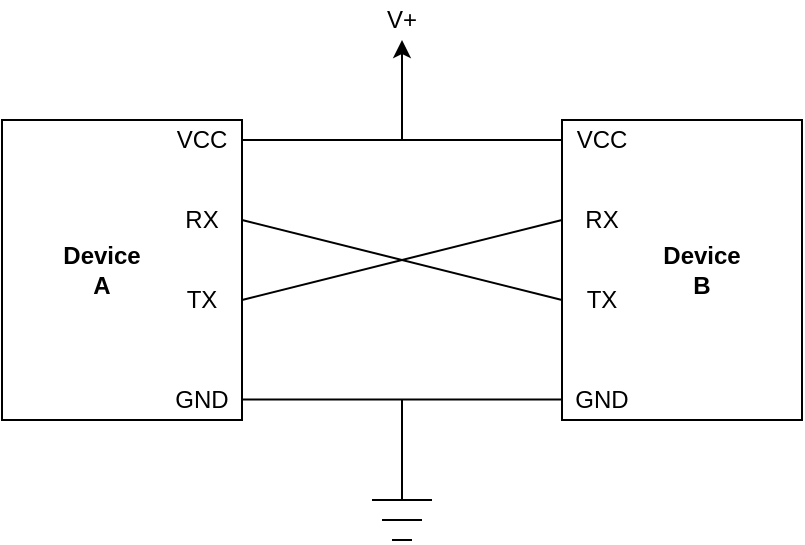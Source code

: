 <mxfile version="14.8.5" type="device"><diagram id="J1zIRh766nHkilYn60wb" name="Page-1"><mxGraphModel dx="1052" dy="593" grid="1" gridSize="10" guides="1" tooltips="1" connect="1" arrows="1" fold="1" page="1" pageScale="1" pageWidth="850" pageHeight="1100" math="0" shadow="0"><root><mxCell id="0"/><mxCell id="1" parent="0"/><mxCell id="oiPDUKRB-7gTJqPGoNmZ-1" value="" style="rounded=0;whiteSpace=wrap;html=1;" vertex="1" parent="1"><mxGeometry x="90" y="240" width="120" height="150" as="geometry"/></mxCell><mxCell id="oiPDUKRB-7gTJqPGoNmZ-2" value="" style="rounded=0;whiteSpace=wrap;html=1;" vertex="1" parent="1"><mxGeometry x="370" y="240" width="120" height="150" as="geometry"/></mxCell><mxCell id="oiPDUKRB-7gTJqPGoNmZ-3" value="VCC" style="text;html=1;strokeColor=none;fillColor=none;align=center;verticalAlign=middle;whiteSpace=wrap;rounded=0;" vertex="1" parent="1"><mxGeometry x="170" y="240" width="40" height="20" as="geometry"/></mxCell><mxCell id="oiPDUKRB-7gTJqPGoNmZ-4" value="VCC" style="text;html=1;strokeColor=none;fillColor=none;align=center;verticalAlign=middle;whiteSpace=wrap;rounded=0;" vertex="1" parent="1"><mxGeometry x="370" y="240" width="40" height="20" as="geometry"/></mxCell><mxCell id="oiPDUKRB-7gTJqPGoNmZ-5" value="GND" style="text;html=1;strokeColor=none;fillColor=none;align=center;verticalAlign=middle;whiteSpace=wrap;rounded=0;" vertex="1" parent="1"><mxGeometry x="370" y="370" width="40" height="20" as="geometry"/></mxCell><mxCell id="oiPDUKRB-7gTJqPGoNmZ-7" value="GND" style="text;html=1;strokeColor=none;fillColor=none;align=center;verticalAlign=middle;whiteSpace=wrap;rounded=0;" vertex="1" parent="1"><mxGeometry x="170" y="370" width="40" height="20" as="geometry"/></mxCell><mxCell id="oiPDUKRB-7gTJqPGoNmZ-9" value="" style="endArrow=none;html=1;strokeColor=#000000;entryX=0;entryY=0.5;entryDx=0;entryDy=0;exitX=1;exitY=0.5;exitDx=0;exitDy=0;" edge="1" parent="1" source="oiPDUKRB-7gTJqPGoNmZ-3" target="oiPDUKRB-7gTJqPGoNmZ-4"><mxGeometry width="50" height="50" relative="1" as="geometry"><mxPoint x="260" y="280" as="sourcePoint"/><mxPoint x="310" y="230" as="targetPoint"/></mxGeometry></mxCell><mxCell id="oiPDUKRB-7gTJqPGoNmZ-10" value="" style="endArrow=none;html=1;strokeColor=#000000;entryX=0;entryY=0.5;entryDx=0;entryDy=0;exitX=1;exitY=0.5;exitDx=0;exitDy=0;" edge="1" parent="1"><mxGeometry width="50" height="50" relative="1" as="geometry"><mxPoint x="210" y="379.71" as="sourcePoint"/><mxPoint x="370" y="379.71" as="targetPoint"/></mxGeometry></mxCell><mxCell id="oiPDUKRB-7gTJqPGoNmZ-11" value="" style="endArrow=classic;html=1;strokeColor=#000000;" edge="1" parent="1"><mxGeometry width="50" height="50" relative="1" as="geometry"><mxPoint x="290" y="250" as="sourcePoint"/><mxPoint x="290" y="200" as="targetPoint"/></mxGeometry></mxCell><mxCell id="oiPDUKRB-7gTJqPGoNmZ-12" value="V+" style="text;html=1;strokeColor=none;fillColor=none;align=center;verticalAlign=middle;whiteSpace=wrap;rounded=0;" vertex="1" parent="1"><mxGeometry x="270" y="180" width="40" height="20" as="geometry"/></mxCell><mxCell id="oiPDUKRB-7gTJqPGoNmZ-13" value="" style="endArrow=none;html=1;strokeColor=#000000;" edge="1" parent="1"><mxGeometry width="50" height="50" relative="1" as="geometry"><mxPoint x="290" y="380" as="sourcePoint"/><mxPoint x="290" y="430" as="targetPoint"/></mxGeometry></mxCell><mxCell id="oiPDUKRB-7gTJqPGoNmZ-15" value="" style="endArrow=none;html=1;strokeColor=#000000;" edge="1" parent="1"><mxGeometry width="50" height="50" relative="1" as="geometry"><mxPoint x="275" y="430" as="sourcePoint"/><mxPoint x="305" y="430" as="targetPoint"/></mxGeometry></mxCell><mxCell id="oiPDUKRB-7gTJqPGoNmZ-17" value="" style="endArrow=none;html=1;strokeColor=#000000;" edge="1" parent="1"><mxGeometry width="50" height="50" relative="1" as="geometry"><mxPoint x="280" y="440" as="sourcePoint"/><mxPoint x="300" y="440" as="targetPoint"/></mxGeometry></mxCell><mxCell id="oiPDUKRB-7gTJqPGoNmZ-18" value="" style="endArrow=none;html=1;strokeColor=#000000;" edge="1" parent="1"><mxGeometry width="50" height="50" relative="1" as="geometry"><mxPoint x="285" y="450" as="sourcePoint"/><mxPoint x="295" y="450" as="targetPoint"/></mxGeometry></mxCell><mxCell id="oiPDUKRB-7gTJqPGoNmZ-19" value="RX" style="text;html=1;strokeColor=none;fillColor=none;align=center;verticalAlign=middle;whiteSpace=wrap;rounded=0;" vertex="1" parent="1"><mxGeometry x="170" y="280" width="40" height="20" as="geometry"/></mxCell><mxCell id="oiPDUKRB-7gTJqPGoNmZ-20" value="TX" style="text;html=1;strokeColor=none;fillColor=none;align=center;verticalAlign=middle;whiteSpace=wrap;rounded=0;" vertex="1" parent="1"><mxGeometry x="170" y="320" width="40" height="20" as="geometry"/></mxCell><mxCell id="oiPDUKRB-7gTJqPGoNmZ-21" value="RX" style="text;html=1;strokeColor=none;fillColor=none;align=center;verticalAlign=middle;whiteSpace=wrap;rounded=0;" vertex="1" parent="1"><mxGeometry x="370" y="280" width="40" height="20" as="geometry"/></mxCell><mxCell id="oiPDUKRB-7gTJqPGoNmZ-22" value="TX" style="text;html=1;strokeColor=none;fillColor=none;align=center;verticalAlign=middle;whiteSpace=wrap;rounded=0;" vertex="1" parent="1"><mxGeometry x="370" y="320" width="40" height="20" as="geometry"/></mxCell><mxCell id="oiPDUKRB-7gTJqPGoNmZ-25" value="" style="endArrow=none;html=1;strokeColor=#000000;entryX=0;entryY=0.5;entryDx=0;entryDy=0;exitX=1;exitY=0.5;exitDx=0;exitDy=0;" edge="1" parent="1" source="oiPDUKRB-7gTJqPGoNmZ-19" target="oiPDUKRB-7gTJqPGoNmZ-22"><mxGeometry width="50" height="50" relative="1" as="geometry"><mxPoint x="220" y="260" as="sourcePoint"/><mxPoint x="380" y="260" as="targetPoint"/></mxGeometry></mxCell><mxCell id="oiPDUKRB-7gTJqPGoNmZ-26" value="" style="endArrow=none;html=1;strokeColor=#000000;entryX=0;entryY=0.5;entryDx=0;entryDy=0;exitX=1;exitY=0.5;exitDx=0;exitDy=0;" edge="1" parent="1" source="oiPDUKRB-7gTJqPGoNmZ-20" target="oiPDUKRB-7gTJqPGoNmZ-21"><mxGeometry width="50" height="50" relative="1" as="geometry"><mxPoint x="220" y="300" as="sourcePoint"/><mxPoint x="380" y="340" as="targetPoint"/></mxGeometry></mxCell><mxCell id="oiPDUKRB-7gTJqPGoNmZ-28" value="&lt;b&gt;Device A&lt;/b&gt;" style="text;html=1;strokeColor=none;fillColor=none;align=center;verticalAlign=middle;whiteSpace=wrap;rounded=0;" vertex="1" parent="1"><mxGeometry x="120" y="305" width="40" height="20" as="geometry"/></mxCell><mxCell id="oiPDUKRB-7gTJqPGoNmZ-29" value="&lt;b&gt;Device B&lt;/b&gt;" style="text;html=1;strokeColor=none;fillColor=none;align=center;verticalAlign=middle;whiteSpace=wrap;rounded=0;" vertex="1" parent="1"><mxGeometry x="420" y="305" width="40" height="20" as="geometry"/></mxCell></root></mxGraphModel></diagram></mxfile>